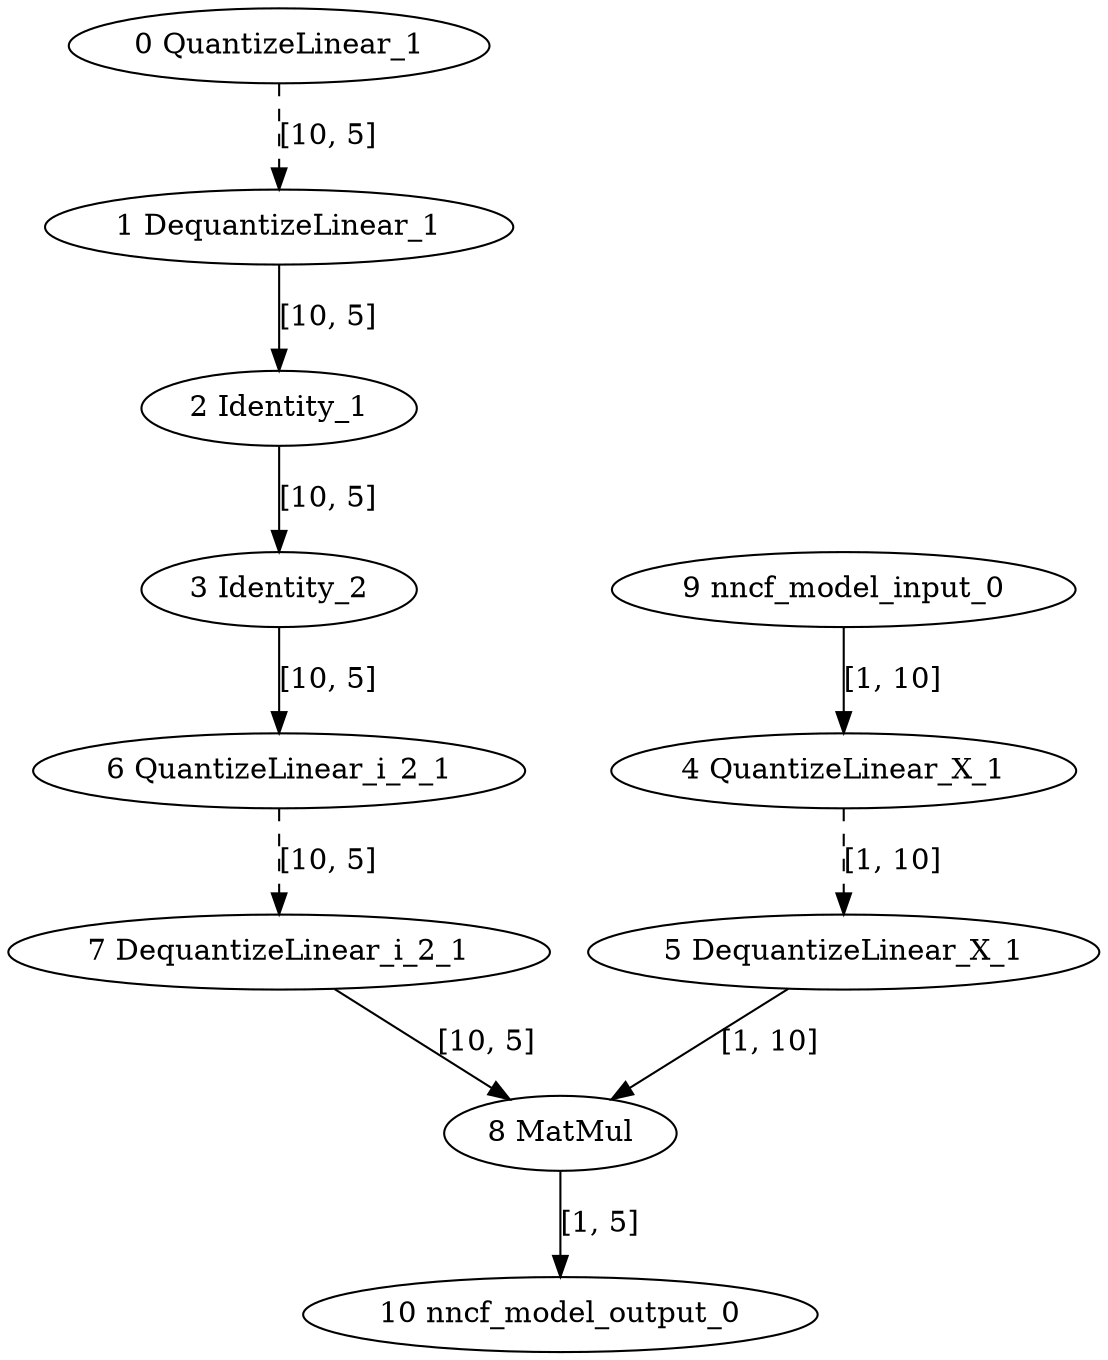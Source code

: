 strict digraph  {
"0 QuantizeLinear_1" [id=0, type=QuantizeLinear];
"1 DequantizeLinear_1" [id=1, type=DequantizeLinear];
"2 Identity_1" [id=2, type=Identity];
"3 Identity_2" [id=3, type=Identity];
"4 QuantizeLinear_X_1" [id=4, type=QuantizeLinear];
"5 DequantizeLinear_X_1" [id=5, type=DequantizeLinear];
"6 QuantizeLinear_i_2_1" [id=6, type=QuantizeLinear];
"7 DequantizeLinear_i_2_1" [id=7, type=DequantizeLinear];
"8 MatMul" [id=8, type=MatMul];
"9 nncf_model_input_0" [id=9, type=nncf_model_input];
"10 nncf_model_output_0" [id=10, type=nncf_model_output];
"0 QuantizeLinear_1" -> "1 DequantizeLinear_1"  [label="[10, 5]", style=dashed];
"1 DequantizeLinear_1" -> "2 Identity_1"  [label="[10, 5]", style=solid];
"2 Identity_1" -> "3 Identity_2"  [label="[10, 5]", style=solid];
"3 Identity_2" -> "6 QuantizeLinear_i_2_1"  [label="[10, 5]", style=solid];
"4 QuantizeLinear_X_1" -> "5 DequantizeLinear_X_1"  [label="[1, 10]", style=dashed];
"5 DequantizeLinear_X_1" -> "8 MatMul"  [label="[1, 10]", style=solid];
"6 QuantizeLinear_i_2_1" -> "7 DequantizeLinear_i_2_1"  [label="[10, 5]", style=dashed];
"7 DequantizeLinear_i_2_1" -> "8 MatMul"  [label="[10, 5]", style=solid];
"8 MatMul" -> "10 nncf_model_output_0"  [label="[1, 5]", style=solid];
"9 nncf_model_input_0" -> "4 QuantizeLinear_X_1"  [label="[1, 10]", style=solid];
}
